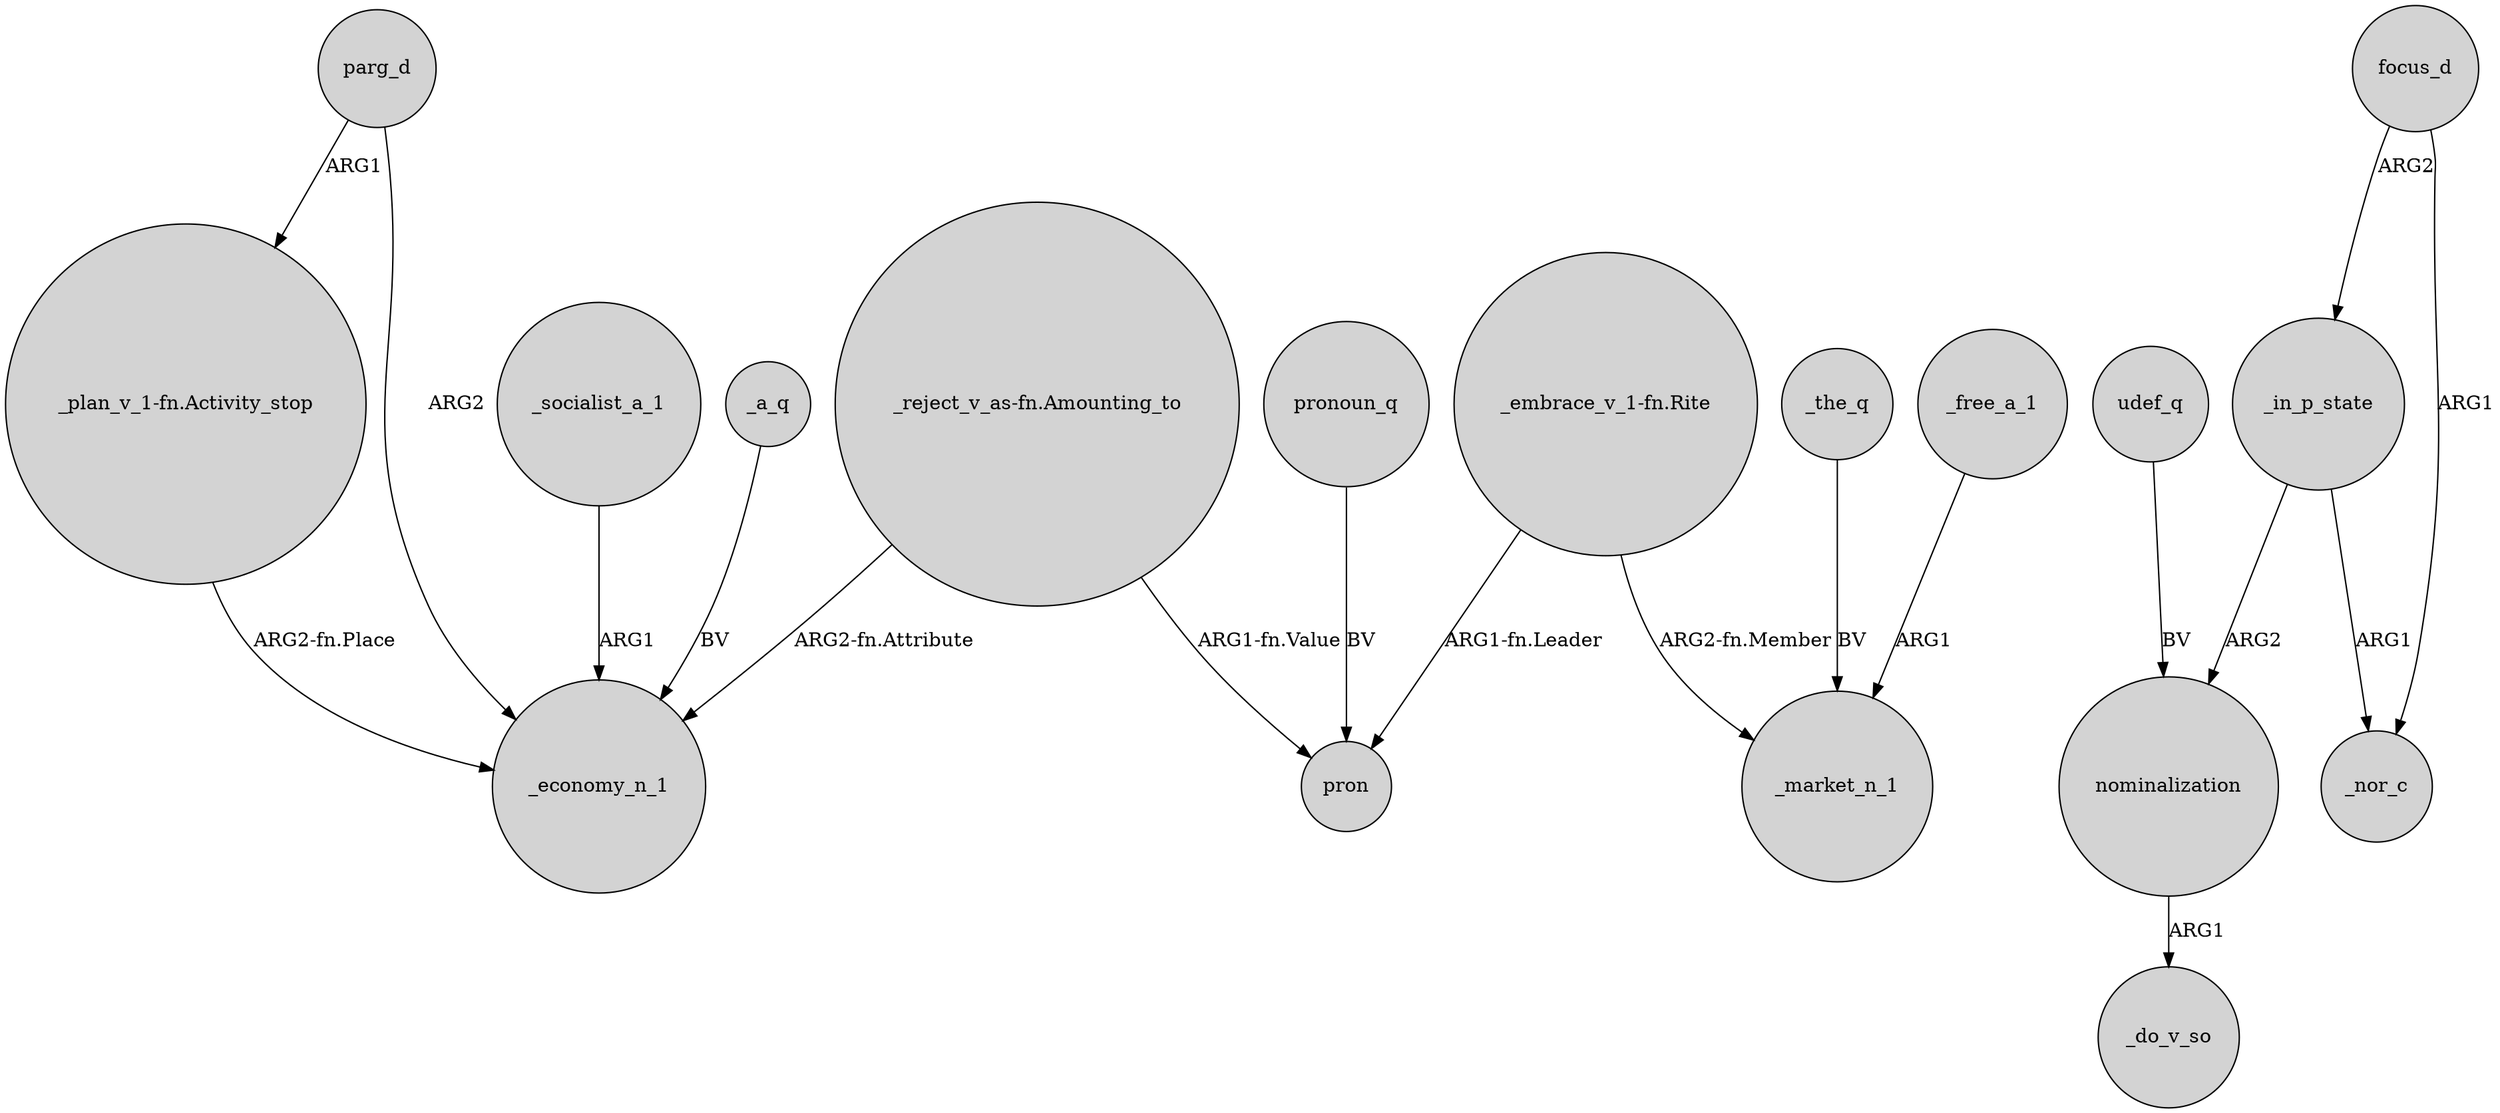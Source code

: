 digraph {
	node [shape=circle style=filled]
	"_plan_v_1-fn.Activity_stop" -> _economy_n_1 [label="ARG2-fn.Place"]
	nominalization -> _do_v_so [label=ARG1]
	_in_p_state -> nominalization [label=ARG2]
	parg_d -> _economy_n_1 [label=ARG2]
	"_reject_v_as-fn.Amounting_to" -> _economy_n_1 [label="ARG2-fn.Attribute"]
	focus_d -> _nor_c [label=ARG1]
	_free_a_1 -> _market_n_1 [label=ARG1]
	_in_p_state -> _nor_c [label=ARG1]
	focus_d -> _in_p_state [label=ARG2]
	"_reject_v_as-fn.Amounting_to" -> pron [label="ARG1-fn.Value"]
	parg_d -> "_plan_v_1-fn.Activity_stop" [label=ARG1]
	_socialist_a_1 -> _economy_n_1 [label=ARG1]
	_the_q -> _market_n_1 [label=BV]
	"_embrace_v_1-fn.Rite" -> pron [label="ARG1-fn.Leader"]
	pronoun_q -> pron [label=BV]
	_a_q -> _economy_n_1 [label=BV]
	udef_q -> nominalization [label=BV]
	"_embrace_v_1-fn.Rite" -> _market_n_1 [label="ARG2-fn.Member"]
}
